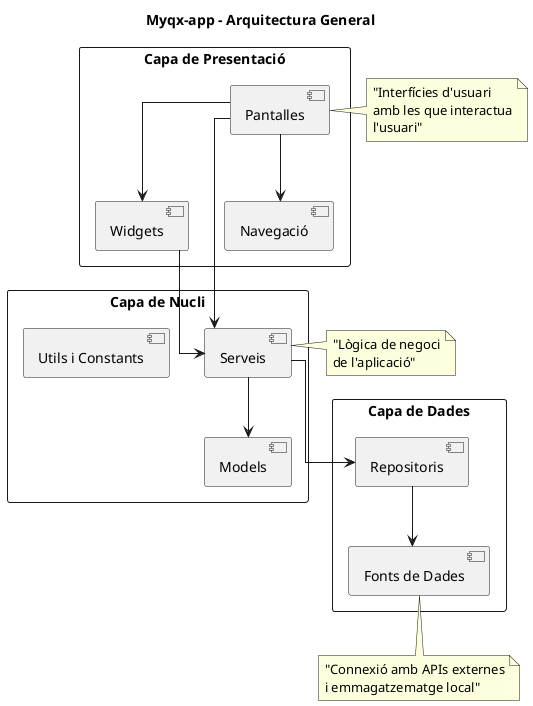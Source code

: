 @startuml Overview_Architecture

' Style definitions
skinparam packageStyle rectangle
skinparam backgroundColor white
skinparam componentStyle uml2
skinparam linetype ortho

title Myqx-app - Arquitectura General

' Define main layers
package "Capa de Presentació" {
    component [Pantalles] as SC
    component [Widgets] as WG
    component [Navegació] as NV
}

package "Capa de Nucli" {
    component [Serveis] as SV
    component [Models] as MD
    component [Utils i Constants] as UC
}

package "Capa de Dades" {
    component [Repositoris] as RP
    component [Fonts de Dades] as DS
}

' Define high level relationships
SC --> WG
SC --> NV
WG --> SV
SC --> SV
SV --> MD
SV --> RP
RP --> DS

note bottom of DS: "Connexió amb APIs externes\ni emmagatzematge local"
note right of SC: "Interfícies d'usuari\namb les que interactua\nl'usuari"
note right of SV: "Lògica de negoci\nde l'aplicació"

@enduml
